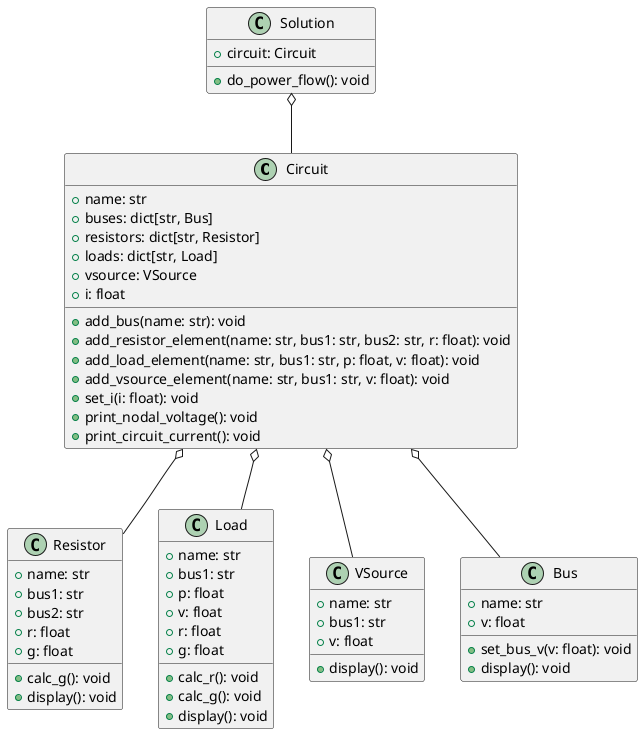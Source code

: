 @startuml

'Initialized hierarchy for classes
Circuit o-- Resistor
Circuit o-- Load
Circuit o-- VSource
Circuit o-- Bus
Solution o-- Circuit

'Element classes
class Bus {
    +name: str
    +v: float
    +set_bus_v(v: float): void
    +display(): void
}
class Resistor {
    +name: str
    +bus1: str
    +bus2: str
    +r: float
    +g: float
    +calc_g(): void
    +display(): void
}
class Load {
    +name: str
    +bus1: str
    +p: float
    +v: float
    +r: float
    +g: float
    +calc_r(): void
    +calc_g(): void
    +display(): void
}
class VSource {
    +name: str
    +bus1: str
    +v: float
    +display(): void
}

'Circuit and Solution classes
class Circuit {
    +name: str
    +buses: dict[str, Bus]
    +resistors: dict[str, Resistor]
    +loads: dict[str, Load]
    +vsource: VSource
    +i: float
    +add_bus(name: str): void
    +add_resistor_element(name: str, bus1: str, bus2: str, r: float): void
    +add_load_element(name: str, bus1: str, p: float, v: float): void
    +add_vsource_element(name: str, bus1: str, v: float): void
    +set_i(i: float): void
    +print_nodal_voltage(): void
    +print_circuit_current(): void
}
class Solution {
    +circuit: Circuit
    +do_power_flow(): void
}

@enduml
